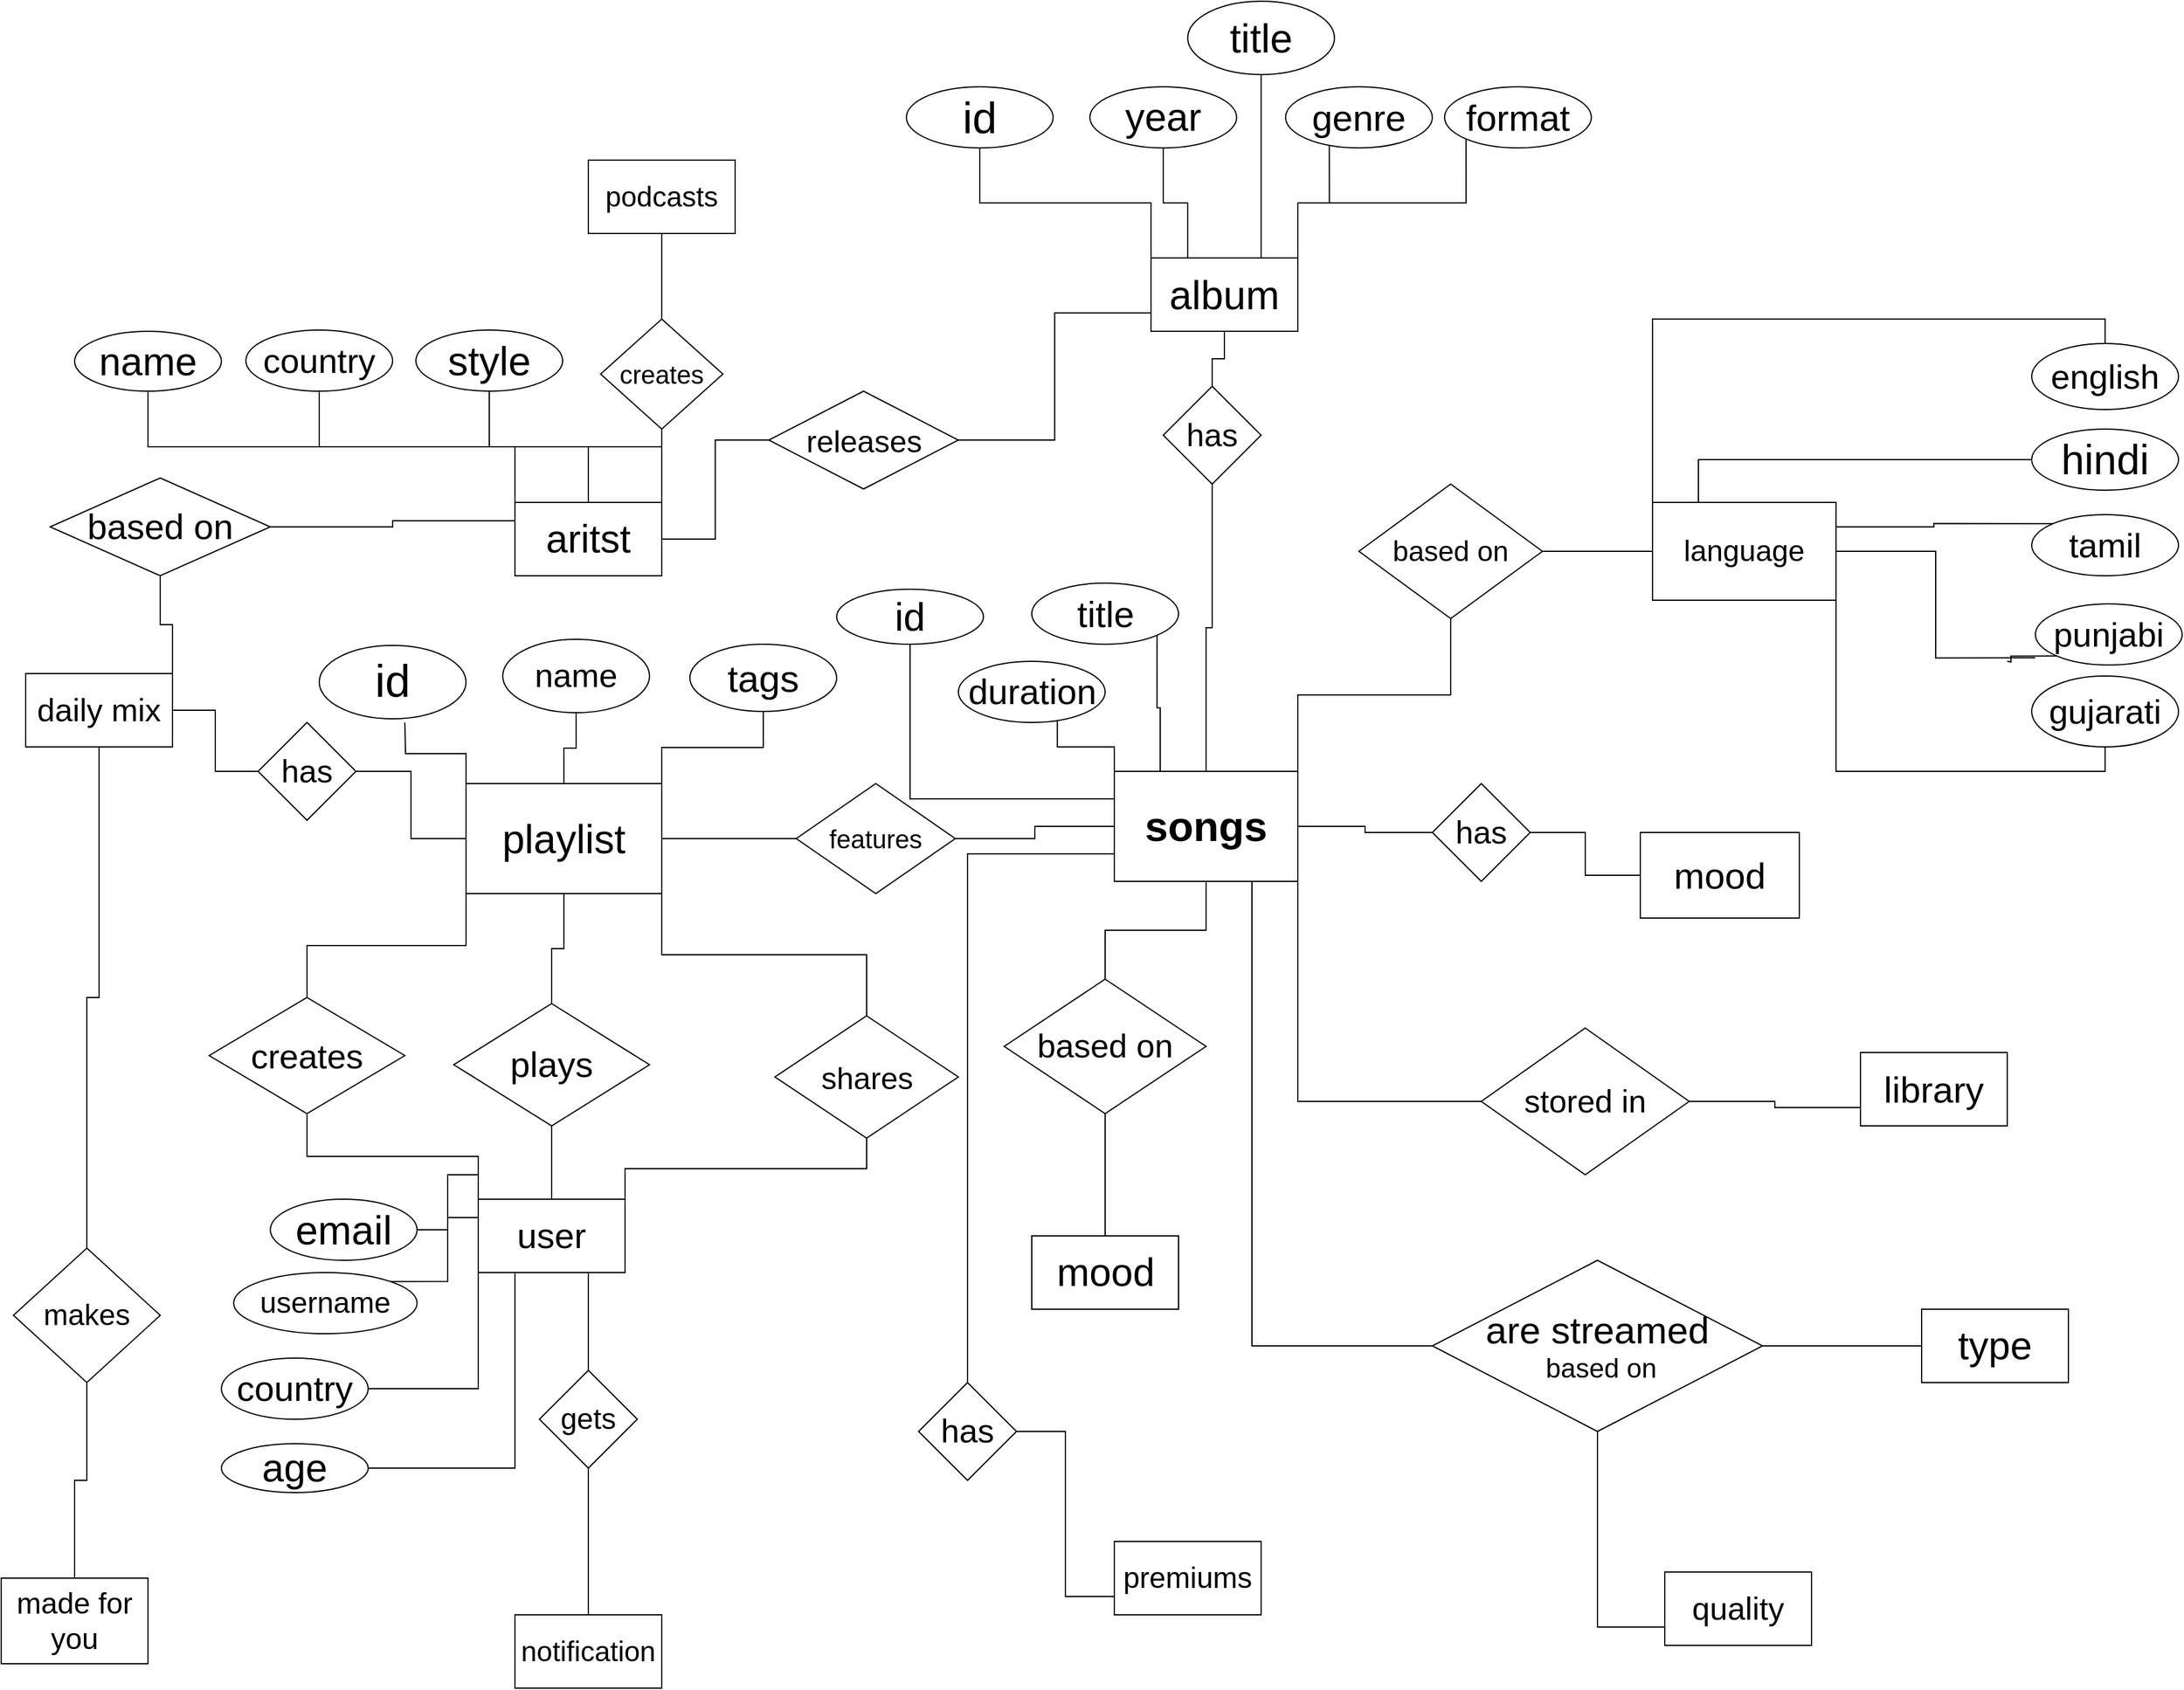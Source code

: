 <mxfile version="13.9.2" type="github">
  <diagram id="R2lEEEUBdFMjLlhIrx00" name="Page-1">
    <mxGraphModel dx="2480" dy="1480" grid="1" gridSize="10" guides="1" tooltips="1" connect="1" arrows="1" fold="1" page="1" pageScale="1" pageWidth="6000" pageHeight="4000" math="0" shadow="0" extFonts="Permanent Marker^https://fonts.googleapis.com/css?family=Permanent+Marker">
      <root>
        <mxCell id="0" />
        <mxCell id="1" parent="0" />
        <mxCell id="SyLdga9zzhKKT4LGNAI1-30" style="edgeStyle=orthogonalEdgeStyle;rounded=0;orthogonalLoop=1;jettySize=auto;html=1;exitX=0.5;exitY=1;exitDx=0;exitDy=0;startArrow=none;startFill=0;endArrow=none;endFill=0;" parent="1" source="SyLdga9zzhKKT4LGNAI1-2" target="SyLdga9zzhKKT4LGNAI1-29" edge="1">
          <mxGeometry relative="1" as="geometry" />
        </mxCell>
        <mxCell id="4Y3qUlOxQgTK4bfvegNu-29" style="edgeStyle=orthogonalEdgeStyle;rounded=0;orthogonalLoop=1;jettySize=auto;html=1;exitX=0;exitY=0;exitDx=0;exitDy=0;entryX=0.5;entryY=1;entryDx=0;entryDy=0;endArrow=none;endFill=0;" edge="1" parent="1" source="SyLdga9zzhKKT4LGNAI1-2" target="4Y3qUlOxQgTK4bfvegNu-27">
          <mxGeometry relative="1" as="geometry" />
        </mxCell>
        <mxCell id="4Y3qUlOxQgTK4bfvegNu-30" style="edgeStyle=orthogonalEdgeStyle;rounded=0;orthogonalLoop=1;jettySize=auto;html=1;exitX=0.25;exitY=0;exitDx=0;exitDy=0;entryX=0.5;entryY=1;entryDx=0;entryDy=0;endArrow=none;endFill=0;" edge="1" parent="1" source="SyLdga9zzhKKT4LGNAI1-2" target="4Y3qUlOxQgTK4bfvegNu-26">
          <mxGeometry relative="1" as="geometry" />
        </mxCell>
        <mxCell id="4Y3qUlOxQgTK4bfvegNu-32" style="edgeStyle=orthogonalEdgeStyle;rounded=0;orthogonalLoop=1;jettySize=auto;html=1;exitX=0.75;exitY=0;exitDx=0;exitDy=0;entryX=0.5;entryY=1;entryDx=0;entryDy=0;endArrow=none;endFill=0;" edge="1" parent="1" source="SyLdga9zzhKKT4LGNAI1-2" target="4Y3qUlOxQgTK4bfvegNu-23">
          <mxGeometry relative="1" as="geometry" />
        </mxCell>
        <mxCell id="4Y3qUlOxQgTK4bfvegNu-33" style="edgeStyle=orthogonalEdgeStyle;rounded=0;orthogonalLoop=1;jettySize=auto;html=1;exitX=1;exitY=0;exitDx=0;exitDy=0;entryX=0.298;entryY=0.886;entryDx=0;entryDy=0;entryPerimeter=0;endArrow=none;endFill=0;" edge="1" parent="1" source="SyLdga9zzhKKT4LGNAI1-2" target="4Y3qUlOxQgTK4bfvegNu-25">
          <mxGeometry relative="1" as="geometry" />
        </mxCell>
        <mxCell id="4Y3qUlOxQgTK4bfvegNu-34" style="edgeStyle=orthogonalEdgeStyle;rounded=0;orthogonalLoop=1;jettySize=auto;html=1;exitX=1;exitY=0;exitDx=0;exitDy=0;entryX=0;entryY=1;entryDx=0;entryDy=0;endArrow=none;endFill=0;" edge="1" parent="1" source="SyLdga9zzhKKT4LGNAI1-2" target="4Y3qUlOxQgTK4bfvegNu-24">
          <mxGeometry relative="1" as="geometry" />
        </mxCell>
        <mxCell id="SyLdga9zzhKKT4LGNAI1-2" value="&lt;font style=&quot;font-size: 33px&quot;&gt;album&lt;/font&gt;" style="rounded=0;whiteSpace=wrap;html=1;" parent="1" vertex="1">
          <mxGeometry x="1060" y="230" width="120" height="60" as="geometry" />
        </mxCell>
        <mxCell id="SyLdga9zzhKKT4LGNAI1-42" style="edgeStyle=orthogonalEdgeStyle;rounded=0;orthogonalLoop=1;jettySize=auto;html=1;exitX=1;exitY=0;exitDx=0;exitDy=0;startArrow=none;startFill=0;endArrow=none;endFill=0;" parent="1" source="SyLdga9zzhKKT4LGNAI1-3" target="SyLdga9zzhKKT4LGNAI1-41" edge="1">
          <mxGeometry relative="1" as="geometry" />
        </mxCell>
        <mxCell id="SyLdga9zzhKKT4LGNAI1-3" value="&lt;font style=&quot;font-size: 26px&quot;&gt;daily mix&lt;br&gt;&lt;/font&gt;" style="rounded=0;whiteSpace=wrap;html=1;" parent="1" vertex="1">
          <mxGeometry x="140" y="570" width="120" height="60" as="geometry" />
        </mxCell>
        <mxCell id="SyLdga9zzhKKT4LGNAI1-50" style="edgeStyle=orthogonalEdgeStyle;rounded=0;orthogonalLoop=1;jettySize=auto;html=1;exitX=0.5;exitY=0;exitDx=0;exitDy=0;entryX=0.5;entryY=1;entryDx=0;entryDy=0;startArrow=none;startFill=0;endArrow=none;endFill=0;" parent="1" source="SyLdga9zzhKKT4LGNAI1-4" target="SyLdga9zzhKKT4LGNAI1-48" edge="1">
          <mxGeometry relative="1" as="geometry" />
        </mxCell>
        <mxCell id="SyLdga9zzhKKT4LGNAI1-51" style="edgeStyle=orthogonalEdgeStyle;rounded=0;orthogonalLoop=1;jettySize=auto;html=1;exitX=0;exitY=0;exitDx=0;exitDy=0;entryX=0.5;entryY=1;entryDx=0;entryDy=0;startArrow=none;startFill=0;endArrow=none;endFill=0;" parent="1" source="SyLdga9zzhKKT4LGNAI1-4" target="SyLdga9zzhKKT4LGNAI1-47" edge="1">
          <mxGeometry relative="1" as="geometry" />
        </mxCell>
        <mxCell id="SyLdga9zzhKKT4LGNAI1-52" style="edgeStyle=orthogonalEdgeStyle;rounded=0;orthogonalLoop=1;jettySize=auto;html=1;exitX=1;exitY=0;exitDx=0;exitDy=0;startArrow=none;startFill=0;endArrow=none;endFill=0;" parent="1" source="SyLdga9zzhKKT4LGNAI1-4" target="SyLdga9zzhKKT4LGNAI1-49" edge="1">
          <mxGeometry relative="1" as="geometry" />
        </mxCell>
        <mxCell id="SyLdga9zzhKKT4LGNAI1-72" style="edgeStyle=orthogonalEdgeStyle;rounded=0;orthogonalLoop=1;jettySize=auto;html=1;exitX=0.75;exitY=1;exitDx=0;exitDy=0;entryX=0.5;entryY=0;entryDx=0;entryDy=0;startArrow=none;startFill=0;endArrow=none;endFill=0;" parent="1" source="SyLdga9zzhKKT4LGNAI1-4" target="SyLdga9zzhKKT4LGNAI1-71" edge="1">
          <mxGeometry relative="1" as="geometry" />
        </mxCell>
        <mxCell id="4Y3qUlOxQgTK4bfvegNu-2" style="edgeStyle=orthogonalEdgeStyle;rounded=0;orthogonalLoop=1;jettySize=auto;html=1;exitX=0;exitY=0;exitDx=0;exitDy=0;entryX=1;entryY=0.5;entryDx=0;entryDy=0;endArrow=none;endFill=0;" edge="1" parent="1" source="SyLdga9zzhKKT4LGNAI1-4" target="4Y3qUlOxQgTK4bfvegNu-1">
          <mxGeometry relative="1" as="geometry" />
        </mxCell>
        <mxCell id="4Y3qUlOxQgTK4bfvegNu-4" style="edgeStyle=orthogonalEdgeStyle;rounded=0;orthogonalLoop=1;jettySize=auto;html=1;exitX=0;exitY=0.25;exitDx=0;exitDy=0;entryX=1;entryY=0;entryDx=0;entryDy=0;endArrow=none;endFill=0;" edge="1" parent="1" source="SyLdga9zzhKKT4LGNAI1-4" target="4Y3qUlOxQgTK4bfvegNu-3">
          <mxGeometry relative="1" as="geometry" />
        </mxCell>
        <mxCell id="4Y3qUlOxQgTK4bfvegNu-6" style="edgeStyle=orthogonalEdgeStyle;rounded=0;orthogonalLoop=1;jettySize=auto;html=1;exitX=0;exitY=1;exitDx=0;exitDy=0;entryX=1;entryY=0.5;entryDx=0;entryDy=0;endArrow=none;endFill=0;" edge="1" parent="1" source="SyLdga9zzhKKT4LGNAI1-4" target="4Y3qUlOxQgTK4bfvegNu-5">
          <mxGeometry relative="1" as="geometry" />
        </mxCell>
        <mxCell id="4Y3qUlOxQgTK4bfvegNu-8" style="edgeStyle=orthogonalEdgeStyle;rounded=0;orthogonalLoop=1;jettySize=auto;html=1;exitX=0.25;exitY=1;exitDx=0;exitDy=0;entryX=1;entryY=0.5;entryDx=0;entryDy=0;endArrow=none;endFill=0;" edge="1" parent="1" source="SyLdga9zzhKKT4LGNAI1-4" target="4Y3qUlOxQgTK4bfvegNu-7">
          <mxGeometry relative="1" as="geometry" />
        </mxCell>
        <mxCell id="SyLdga9zzhKKT4LGNAI1-4" value="&lt;font style=&quot;font-size: 29px&quot;&gt;user&lt;/font&gt;" style="rounded=0;whiteSpace=wrap;html=1;" parent="1" vertex="1">
          <mxGeometry x="510" y="1000" width="120" height="60" as="geometry" />
        </mxCell>
        <mxCell id="SyLdga9zzhKKT4LGNAI1-5" value="&lt;font style=&quot;font-size: 26px&quot;&gt;quality&lt;/font&gt;" style="rounded=0;whiteSpace=wrap;html=1;" parent="1" vertex="1">
          <mxGeometry x="1480" y="1305" width="120" height="60" as="geometry" />
        </mxCell>
        <mxCell id="SyLdga9zzhKKT4LGNAI1-6" value="&lt;font style=&quot;font-size: 24px&quot;&gt;premiums&lt;/font&gt;" style="rounded=0;whiteSpace=wrap;html=1;" parent="1" vertex="1">
          <mxGeometry x="1030" y="1280" width="120" height="60" as="geometry" />
        </mxCell>
        <mxCell id="4Y3qUlOxQgTK4bfvegNu-44" style="edgeStyle=orthogonalEdgeStyle;rounded=0;orthogonalLoop=1;jettySize=auto;html=1;exitX=0.5;exitY=0;exitDx=0;exitDy=0;entryX=0.5;entryY=1;entryDx=0;entryDy=0;endArrow=none;endFill=0;" edge="1" parent="1" source="SyLdga9zzhKKT4LGNAI1-7" target="SyLdga9zzhKKT4LGNAI1-44">
          <mxGeometry relative="1" as="geometry" />
        </mxCell>
        <mxCell id="SyLdga9zzhKKT4LGNAI1-7" value="&lt;font style=&quot;font-size: 24px&quot;&gt;made for you&lt;br&gt;&lt;/font&gt;" style="rounded=0;whiteSpace=wrap;html=1;" parent="1" vertex="1">
          <mxGeometry x="120" y="1310" width="120" height="70" as="geometry" />
        </mxCell>
        <mxCell id="SyLdga9zzhKKT4LGNAI1-8" value="&lt;font style=&quot;font-size: 30px&quot;&gt;library&lt;/font&gt;" style="rounded=0;whiteSpace=wrap;html=1;" parent="1" vertex="1">
          <mxGeometry x="1640" y="880" width="120" height="60" as="geometry" />
        </mxCell>
        <mxCell id="SyLdga9zzhKKT4LGNAI1-9" value="&lt;font style=&quot;font-size: 32px&quot;&gt;mood&lt;/font&gt;" style="rounded=0;whiteSpace=wrap;html=1;" parent="1" vertex="1">
          <mxGeometry x="962.5" y="1030" width="120" height="60" as="geometry" />
        </mxCell>
        <mxCell id="SyLdga9zzhKKT4LGNAI1-20" style="edgeStyle=orthogonalEdgeStyle;rounded=0;orthogonalLoop=1;jettySize=auto;html=1;exitX=1;exitY=0.5;exitDx=0;exitDy=0;entryX=0;entryY=0.5;entryDx=0;entryDy=0;startArrow=none;startFill=0;endArrow=none;endFill=0;" parent="1" source="SyLdga9zzhKKT4LGNAI1-10" target="SyLdga9zzhKKT4LGNAI1-19" edge="1">
          <mxGeometry relative="1" as="geometry" />
        </mxCell>
        <mxCell id="SyLdga9zzhKKT4LGNAI1-23" style="edgeStyle=orthogonalEdgeStyle;rounded=0;orthogonalLoop=1;jettySize=auto;html=1;exitX=0;exitY=0.5;exitDx=0;exitDy=0;entryX=1;entryY=0.5;entryDx=0;entryDy=0;startArrow=none;startFill=0;endArrow=none;endFill=0;" parent="1" source="SyLdga9zzhKKT4LGNAI1-10" target="SyLdga9zzhKKT4LGNAI1-22" edge="1">
          <mxGeometry relative="1" as="geometry" />
        </mxCell>
        <mxCell id="SyLdga9zzhKKT4LGNAI1-34" style="edgeStyle=orthogonalEdgeStyle;rounded=0;orthogonalLoop=1;jettySize=auto;html=1;exitX=0.5;exitY=1;exitDx=0;exitDy=0;entryX=0.5;entryY=0;entryDx=0;entryDy=0;startArrow=none;startFill=0;endArrow=none;endFill=0;" parent="1" source="SyLdga9zzhKKT4LGNAI1-10" target="SyLdga9zzhKKT4LGNAI1-32" edge="1">
          <mxGeometry relative="1" as="geometry" />
        </mxCell>
        <mxCell id="SyLdga9zzhKKT4LGNAI1-58" style="edgeStyle=orthogonalEdgeStyle;rounded=0;orthogonalLoop=1;jettySize=auto;html=1;exitX=1;exitY=0;exitDx=0;exitDy=0;entryX=0.5;entryY=1;entryDx=0;entryDy=0;startArrow=none;startFill=0;endArrow=none;endFill=0;" parent="1" source="SyLdga9zzhKKT4LGNAI1-10" target="SyLdga9zzhKKT4LGNAI1-57" edge="1">
          <mxGeometry relative="1" as="geometry" />
        </mxCell>
        <mxCell id="SyLdga9zzhKKT4LGNAI1-62" style="edgeStyle=orthogonalEdgeStyle;rounded=0;orthogonalLoop=1;jettySize=auto;html=1;exitX=1;exitY=1;exitDx=0;exitDy=0;entryX=0;entryY=0.5;entryDx=0;entryDy=0;startArrow=none;startFill=0;endArrow=none;endFill=0;" parent="1" source="SyLdga9zzhKKT4LGNAI1-10" target="SyLdga9zzhKKT4LGNAI1-60" edge="1">
          <mxGeometry relative="1" as="geometry" />
        </mxCell>
        <mxCell id="SyLdga9zzhKKT4LGNAI1-66" style="edgeStyle=orthogonalEdgeStyle;rounded=0;orthogonalLoop=1;jettySize=auto;html=1;exitX=0;exitY=0.75;exitDx=0;exitDy=0;entryX=0.5;entryY=0;entryDx=0;entryDy=0;startArrow=none;startFill=0;endArrow=none;endFill=0;" parent="1" source="SyLdga9zzhKKT4LGNAI1-10" target="SyLdga9zzhKKT4LGNAI1-65" edge="1">
          <mxGeometry relative="1" as="geometry" />
        </mxCell>
        <mxCell id="SyLdga9zzhKKT4LGNAI1-69" style="edgeStyle=orthogonalEdgeStyle;rounded=0;orthogonalLoop=1;jettySize=auto;html=1;exitX=0.75;exitY=1;exitDx=0;exitDy=0;entryX=0;entryY=0.5;entryDx=0;entryDy=0;startArrow=none;startFill=0;endArrow=none;endFill=0;" parent="1" source="SyLdga9zzhKKT4LGNAI1-10" target="SyLdga9zzhKKT4LGNAI1-68" edge="1">
          <mxGeometry relative="1" as="geometry" />
        </mxCell>
        <mxCell id="4Y3qUlOxQgTK4bfvegNu-40" style="edgeStyle=orthogonalEdgeStyle;rounded=0;orthogonalLoop=1;jettySize=auto;html=1;exitX=0;exitY=0.25;exitDx=0;exitDy=0;entryX=0.5;entryY=1;entryDx=0;entryDy=0;endArrow=none;endFill=0;" edge="1" parent="1" source="SyLdga9zzhKKT4LGNAI1-10" target="4Y3qUlOxQgTK4bfvegNu-37">
          <mxGeometry relative="1" as="geometry" />
        </mxCell>
        <mxCell id="4Y3qUlOxQgTK4bfvegNu-41" style="edgeStyle=orthogonalEdgeStyle;rounded=0;orthogonalLoop=1;jettySize=auto;html=1;exitX=0;exitY=0;exitDx=0;exitDy=0;entryX=0.674;entryY=0.914;entryDx=0;entryDy=0;entryPerimeter=0;endArrow=none;endFill=0;" edge="1" parent="1" source="SyLdga9zzhKKT4LGNAI1-10" target="4Y3qUlOxQgTK4bfvegNu-38">
          <mxGeometry relative="1" as="geometry" />
        </mxCell>
        <mxCell id="4Y3qUlOxQgTK4bfvegNu-42" style="edgeStyle=orthogonalEdgeStyle;rounded=0;orthogonalLoop=1;jettySize=auto;html=1;exitX=0.25;exitY=0;exitDx=0;exitDy=0;entryX=1;entryY=1;entryDx=0;entryDy=0;endArrow=none;endFill=0;" edge="1" parent="1" source="SyLdga9zzhKKT4LGNAI1-10" target="4Y3qUlOxQgTK4bfvegNu-39">
          <mxGeometry relative="1" as="geometry" />
        </mxCell>
        <mxCell id="SyLdga9zzhKKT4LGNAI1-10" value="&lt;b&gt;&lt;font style=&quot;font-size: 34px&quot;&gt;songs&lt;/font&gt;&lt;/b&gt;" style="rounded=0;whiteSpace=wrap;html=1;" parent="1" vertex="1">
          <mxGeometry x="1030" y="650" width="150" height="90" as="geometry" />
        </mxCell>
        <mxCell id="SyLdga9zzhKKT4LGNAI1-11" value="&lt;font style=&quot;font-size: 30px&quot;&gt;mood&lt;/font&gt;" style="rounded=0;whiteSpace=wrap;html=1;" parent="1" vertex="1">
          <mxGeometry x="1460" y="700" width="130" height="70" as="geometry" />
        </mxCell>
        <mxCell id="SyLdga9zzhKKT4LGNAI1-39" style="edgeStyle=orthogonalEdgeStyle;rounded=0;orthogonalLoop=1;jettySize=auto;html=1;exitX=0;exitY=0.5;exitDx=0;exitDy=0;startArrow=none;startFill=0;endArrow=none;endFill=0;" parent="1" source="SyLdga9zzhKKT4LGNAI1-12" target="SyLdga9zzhKKT4LGNAI1-38" edge="1">
          <mxGeometry relative="1" as="geometry" />
        </mxCell>
        <mxCell id="4Y3qUlOxQgTK4bfvegNu-13" style="edgeStyle=orthogonalEdgeStyle;rounded=0;orthogonalLoop=1;jettySize=auto;html=1;exitX=1;exitY=0;exitDx=0;exitDy=0;entryX=0.5;entryY=1;entryDx=0;entryDy=0;endArrow=none;endFill=0;" edge="1" parent="1" source="SyLdga9zzhKKT4LGNAI1-12" target="4Y3qUlOxQgTK4bfvegNu-11">
          <mxGeometry relative="1" as="geometry" />
        </mxCell>
        <mxCell id="4Y3qUlOxQgTK4bfvegNu-14" style="edgeStyle=orthogonalEdgeStyle;rounded=0;orthogonalLoop=1;jettySize=auto;html=1;exitX=0.5;exitY=0;exitDx=0;exitDy=0;entryX=0.5;entryY=1;entryDx=0;entryDy=0;endArrow=none;endFill=0;" edge="1" parent="1" source="SyLdga9zzhKKT4LGNAI1-12" target="4Y3qUlOxQgTK4bfvegNu-10">
          <mxGeometry relative="1" as="geometry" />
        </mxCell>
        <mxCell id="4Y3qUlOxQgTK4bfvegNu-15" style="edgeStyle=orthogonalEdgeStyle;rounded=0;orthogonalLoop=1;jettySize=auto;html=1;exitX=0;exitY=0;exitDx=0;exitDy=0;endArrow=none;endFill=0;" edge="1" parent="1" source="SyLdga9zzhKKT4LGNAI1-12">
          <mxGeometry relative="1" as="geometry">
            <mxPoint x="450" y="610" as="targetPoint" />
          </mxGeometry>
        </mxCell>
        <mxCell id="SyLdga9zzhKKT4LGNAI1-12" value="&lt;font style=&quot;font-size: 33px&quot;&gt;playlist&lt;/font&gt;" style="rounded=0;whiteSpace=wrap;html=1;" parent="1" vertex="1">
          <mxGeometry x="500" y="660" width="160" height="90" as="geometry" />
        </mxCell>
        <mxCell id="4Y3qUlOxQgTK4bfvegNu-52" style="edgeStyle=orthogonalEdgeStyle;rounded=0;orthogonalLoop=1;jettySize=auto;html=1;exitX=0;exitY=0;exitDx=0;exitDy=0;entryX=0.5;entryY=0;entryDx=0;entryDy=0;endArrow=none;endFill=0;" edge="1" parent="1" source="SyLdga9zzhKKT4LGNAI1-13" target="4Y3qUlOxQgTK4bfvegNu-46">
          <mxGeometry relative="1" as="geometry" />
        </mxCell>
        <mxCell id="4Y3qUlOxQgTK4bfvegNu-53" style="edgeStyle=orthogonalEdgeStyle;rounded=0;orthogonalLoop=1;jettySize=auto;html=1;exitX=0.25;exitY=0;exitDx=0;exitDy=0;entryX=0;entryY=0.5;entryDx=0;entryDy=0;endArrow=none;endFill=0;" edge="1" parent="1" source="SyLdga9zzhKKT4LGNAI1-13" target="4Y3qUlOxQgTK4bfvegNu-47">
          <mxGeometry relative="1" as="geometry" />
        </mxCell>
        <mxCell id="4Y3qUlOxQgTK4bfvegNu-54" style="edgeStyle=orthogonalEdgeStyle;rounded=0;orthogonalLoop=1;jettySize=auto;html=1;exitX=1;exitY=0.25;exitDx=0;exitDy=0;entryX=0;entryY=0;entryDx=0;entryDy=0;endArrow=none;endFill=0;" edge="1" parent="1" source="SyLdga9zzhKKT4LGNAI1-13" target="4Y3qUlOxQgTK4bfvegNu-51">
          <mxGeometry relative="1" as="geometry" />
        </mxCell>
        <mxCell id="4Y3qUlOxQgTK4bfvegNu-55" style="edgeStyle=orthogonalEdgeStyle;rounded=0;orthogonalLoop=1;jettySize=auto;html=1;exitX=1;exitY=0.5;exitDx=0;exitDy=0;entryX=-0.001;entryY=0.883;entryDx=0;entryDy=0;entryPerimeter=0;endArrow=none;endFill=0;" edge="1" parent="1" source="SyLdga9zzhKKT4LGNAI1-13" target="4Y3qUlOxQgTK4bfvegNu-48">
          <mxGeometry relative="1" as="geometry" />
        </mxCell>
        <mxCell id="4Y3qUlOxQgTK4bfvegNu-56" style="edgeStyle=orthogonalEdgeStyle;rounded=0;orthogonalLoop=1;jettySize=auto;html=1;exitX=1;exitY=1;exitDx=0;exitDy=0;entryX=0.5;entryY=1;entryDx=0;entryDy=0;endArrow=none;endFill=0;" edge="1" parent="1" source="SyLdga9zzhKKT4LGNAI1-13" target="4Y3qUlOxQgTK4bfvegNu-49">
          <mxGeometry relative="1" as="geometry" />
        </mxCell>
        <mxCell id="SyLdga9zzhKKT4LGNAI1-13" value="&lt;font style=&quot;font-size: 24px&quot;&gt;language&lt;/font&gt;" style="rounded=0;whiteSpace=wrap;html=1;" parent="1" vertex="1">
          <mxGeometry x="1470" y="430" width="150" height="80" as="geometry" />
        </mxCell>
        <mxCell id="SyLdga9zzhKKT4LGNAI1-14" value="&lt;font style=&quot;font-size: 23px&quot;&gt;notification&lt;/font&gt;" style="rounded=0;whiteSpace=wrap;html=1;" parent="1" vertex="1">
          <mxGeometry x="540" y="1340" width="120" height="60" as="geometry" />
        </mxCell>
        <mxCell id="SyLdga9zzhKKT4LGNAI1-26" style="edgeStyle=orthogonalEdgeStyle;rounded=0;orthogonalLoop=1;jettySize=auto;html=1;exitX=1;exitY=0.5;exitDx=0;exitDy=0;entryX=0;entryY=0.5;entryDx=0;entryDy=0;startArrow=none;startFill=0;endArrow=none;endFill=0;" parent="1" source="SyLdga9zzhKKT4LGNAI1-15" target="SyLdga9zzhKKT4LGNAI1-25" edge="1">
          <mxGeometry relative="1" as="geometry" />
        </mxCell>
        <mxCell id="4Y3qUlOxQgTK4bfvegNu-16" style="edgeStyle=orthogonalEdgeStyle;rounded=0;orthogonalLoop=1;jettySize=auto;html=1;exitX=1;exitY=0;exitDx=0;exitDy=0;entryX=0.5;entryY=1;entryDx=0;entryDy=0;endArrow=none;endFill=0;" edge="1" parent="1" source="SyLdga9zzhKKT4LGNAI1-15" target="SyLdga9zzhKKT4LGNAI1-78">
          <mxGeometry relative="1" as="geometry" />
        </mxCell>
        <mxCell id="4Y3qUlOxQgTK4bfvegNu-20" style="edgeStyle=orthogonalEdgeStyle;rounded=0;orthogonalLoop=1;jettySize=auto;html=1;exitX=1;exitY=0;exitDx=0;exitDy=0;entryX=0.5;entryY=1;entryDx=0;entryDy=0;endArrow=none;endFill=0;" edge="1" parent="1" source="SyLdga9zzhKKT4LGNAI1-15" target="4Y3qUlOxQgTK4bfvegNu-17">
          <mxGeometry relative="1" as="geometry" />
        </mxCell>
        <mxCell id="4Y3qUlOxQgTK4bfvegNu-21" style="edgeStyle=orthogonalEdgeStyle;rounded=0;orthogonalLoop=1;jettySize=auto;html=1;exitX=0.5;exitY=0;exitDx=0;exitDy=0;entryX=0.5;entryY=1;entryDx=0;entryDy=0;endArrow=none;endFill=0;" edge="1" parent="1" source="SyLdga9zzhKKT4LGNAI1-15" target="4Y3qUlOxQgTK4bfvegNu-18">
          <mxGeometry relative="1" as="geometry" />
        </mxCell>
        <mxCell id="4Y3qUlOxQgTK4bfvegNu-22" style="edgeStyle=orthogonalEdgeStyle;rounded=0;orthogonalLoop=1;jettySize=auto;html=1;exitX=0;exitY=0;exitDx=0;exitDy=0;entryX=0.5;entryY=1;entryDx=0;entryDy=0;endArrow=none;endFill=0;" edge="1" parent="1" source="SyLdga9zzhKKT4LGNAI1-15" target="4Y3qUlOxQgTK4bfvegNu-19">
          <mxGeometry relative="1" as="geometry" />
        </mxCell>
        <mxCell id="SyLdga9zzhKKT4LGNAI1-15" value="&lt;font style=&quot;font-size: 32px&quot;&gt;aritst&lt;/font&gt;" style="rounded=0;whiteSpace=wrap;html=1;" parent="1" vertex="1">
          <mxGeometry x="540" y="430" width="120" height="60" as="geometry" />
        </mxCell>
        <mxCell id="SyLdga9zzhKKT4LGNAI1-16" value="&lt;font style=&quot;font-size: 32px&quot;&gt;type&lt;/font&gt;" style="rounded=0;whiteSpace=wrap;html=1;" parent="1" vertex="1">
          <mxGeometry x="1690" y="1090" width="120" height="60" as="geometry" />
        </mxCell>
        <mxCell id="SyLdga9zzhKKT4LGNAI1-18" value="&lt;font style=&quot;font-size: 23px&quot;&gt;podcasts&lt;/font&gt;" style="rounded=0;whiteSpace=wrap;html=1;" parent="1" vertex="1">
          <mxGeometry x="600" y="150" width="120" height="60" as="geometry" />
        </mxCell>
        <mxCell id="SyLdga9zzhKKT4LGNAI1-21" style="edgeStyle=orthogonalEdgeStyle;rounded=0;orthogonalLoop=1;jettySize=auto;html=1;exitX=1;exitY=0.5;exitDx=0;exitDy=0;startArrow=none;startFill=0;endArrow=none;endFill=0;" parent="1" source="SyLdga9zzhKKT4LGNAI1-19" target="SyLdga9zzhKKT4LGNAI1-11" edge="1">
          <mxGeometry relative="1" as="geometry" />
        </mxCell>
        <mxCell id="SyLdga9zzhKKT4LGNAI1-19" value="&lt;font style=&quot;font-size: 26px&quot;&gt;has&lt;/font&gt;" style="rhombus;whiteSpace=wrap;html=1;" parent="1" vertex="1">
          <mxGeometry x="1290" y="660" width="80" height="80" as="geometry" />
        </mxCell>
        <mxCell id="SyLdga9zzhKKT4LGNAI1-24" style="edgeStyle=orthogonalEdgeStyle;rounded=0;orthogonalLoop=1;jettySize=auto;html=1;exitX=0;exitY=0.5;exitDx=0;exitDy=0;entryX=1;entryY=0.5;entryDx=0;entryDy=0;startArrow=none;startFill=0;endArrow=none;endFill=0;" parent="1" source="SyLdga9zzhKKT4LGNAI1-22" target="SyLdga9zzhKKT4LGNAI1-12" edge="1">
          <mxGeometry relative="1" as="geometry" />
        </mxCell>
        <mxCell id="SyLdga9zzhKKT4LGNAI1-22" value="&lt;font style=&quot;font-size: 21px&quot;&gt;features&lt;/font&gt;" style="rhombus;whiteSpace=wrap;html=1;" parent="1" vertex="1">
          <mxGeometry x="770" y="660" width="130" height="90" as="geometry" />
        </mxCell>
        <mxCell id="SyLdga9zzhKKT4LGNAI1-28" style="edgeStyle=orthogonalEdgeStyle;rounded=0;orthogonalLoop=1;jettySize=auto;html=1;exitX=1;exitY=0.5;exitDx=0;exitDy=0;entryX=0;entryY=0.75;entryDx=0;entryDy=0;startArrow=none;startFill=0;endArrow=none;endFill=0;" parent="1" source="SyLdga9zzhKKT4LGNAI1-25" target="SyLdga9zzhKKT4LGNAI1-2" edge="1">
          <mxGeometry relative="1" as="geometry" />
        </mxCell>
        <mxCell id="SyLdga9zzhKKT4LGNAI1-25" value="&lt;font style=&quot;font-size: 25px&quot;&gt;releases&lt;/font&gt;" style="rhombus;whiteSpace=wrap;html=1;" parent="1" vertex="1">
          <mxGeometry x="747.5" y="339" width="155" height="80" as="geometry" />
        </mxCell>
        <mxCell id="SyLdga9zzhKKT4LGNAI1-31" style="edgeStyle=orthogonalEdgeStyle;rounded=0;orthogonalLoop=1;jettySize=auto;html=1;exitX=0.5;exitY=1;exitDx=0;exitDy=0;entryX=0.5;entryY=0;entryDx=0;entryDy=0;startArrow=none;startFill=0;endArrow=none;endFill=0;" parent="1" source="SyLdga9zzhKKT4LGNAI1-29" target="SyLdga9zzhKKT4LGNAI1-10" edge="1">
          <mxGeometry relative="1" as="geometry" />
        </mxCell>
        <mxCell id="SyLdga9zzhKKT4LGNAI1-29" value="&lt;font style=&quot;font-size: 26px&quot;&gt;has&lt;/font&gt;" style="rhombus;whiteSpace=wrap;html=1;" parent="1" vertex="1">
          <mxGeometry x="1070" y="335" width="80" height="80" as="geometry" />
        </mxCell>
        <mxCell id="SyLdga9zzhKKT4LGNAI1-35" style="edgeStyle=orthogonalEdgeStyle;rounded=0;orthogonalLoop=1;jettySize=auto;html=1;exitX=0.5;exitY=1;exitDx=0;exitDy=0;startArrow=none;startFill=0;endArrow=none;endFill=0;" parent="1" source="SyLdga9zzhKKT4LGNAI1-32" target="SyLdga9zzhKKT4LGNAI1-9" edge="1">
          <mxGeometry relative="1" as="geometry" />
        </mxCell>
        <mxCell id="SyLdga9zzhKKT4LGNAI1-32" value="&lt;font style=&quot;font-size: 27px&quot;&gt;based on&lt;br&gt;&lt;/font&gt;" style="rhombus;whiteSpace=wrap;html=1;" parent="1" vertex="1">
          <mxGeometry x="940" y="820" width="165" height="110" as="geometry" />
        </mxCell>
        <mxCell id="SyLdga9zzhKKT4LGNAI1-40" style="edgeStyle=orthogonalEdgeStyle;rounded=0;orthogonalLoop=1;jettySize=auto;html=1;exitX=0;exitY=0.5;exitDx=0;exitDy=0;entryX=1;entryY=0.5;entryDx=0;entryDy=0;startArrow=none;startFill=0;endArrow=none;endFill=0;" parent="1" source="SyLdga9zzhKKT4LGNAI1-38" target="SyLdga9zzhKKT4LGNAI1-3" edge="1">
          <mxGeometry relative="1" as="geometry" />
        </mxCell>
        <mxCell id="SyLdga9zzhKKT4LGNAI1-38" value="&lt;font style=&quot;font-size: 26px&quot;&gt;has&lt;/font&gt;" style="rhombus;whiteSpace=wrap;html=1;" parent="1" vertex="1">
          <mxGeometry x="330" y="610" width="80" height="80" as="geometry" />
        </mxCell>
        <mxCell id="SyLdga9zzhKKT4LGNAI1-43" style="edgeStyle=orthogonalEdgeStyle;rounded=0;orthogonalLoop=1;jettySize=auto;html=1;exitX=1;exitY=0.5;exitDx=0;exitDy=0;entryX=0;entryY=0.25;entryDx=0;entryDy=0;startArrow=none;startFill=0;endArrow=none;endFill=0;" parent="1" source="SyLdga9zzhKKT4LGNAI1-41" target="SyLdga9zzhKKT4LGNAI1-15" edge="1">
          <mxGeometry relative="1" as="geometry" />
        </mxCell>
        <mxCell id="SyLdga9zzhKKT4LGNAI1-41" value="&lt;font style=&quot;font-size: 29px&quot;&gt;based on&lt;br&gt;&lt;/font&gt;" style="rhombus;whiteSpace=wrap;html=1;" parent="1" vertex="1">
          <mxGeometry x="160" y="410" width="180" height="80" as="geometry" />
        </mxCell>
        <mxCell id="4Y3qUlOxQgTK4bfvegNu-45" style="edgeStyle=orthogonalEdgeStyle;rounded=0;orthogonalLoop=1;jettySize=auto;html=1;exitX=0.5;exitY=0;exitDx=0;exitDy=0;entryX=0.5;entryY=1;entryDx=0;entryDy=0;endArrow=none;endFill=0;" edge="1" parent="1" source="SyLdga9zzhKKT4LGNAI1-44" target="SyLdga9zzhKKT4LGNAI1-3">
          <mxGeometry relative="1" as="geometry" />
        </mxCell>
        <mxCell id="SyLdga9zzhKKT4LGNAI1-44" value="&lt;font style=&quot;font-size: 24px&quot;&gt;makes&lt;/font&gt;" style="rhombus;whiteSpace=wrap;html=1;" parent="1" vertex="1">
          <mxGeometry x="130" y="1040" width="120" height="110" as="geometry" />
        </mxCell>
        <mxCell id="SyLdga9zzhKKT4LGNAI1-53" style="edgeStyle=orthogonalEdgeStyle;rounded=0;orthogonalLoop=1;jettySize=auto;html=1;exitX=0.5;exitY=0;exitDx=0;exitDy=0;entryX=0;entryY=1;entryDx=0;entryDy=0;startArrow=none;startFill=0;endArrow=none;endFill=0;" parent="1" source="SyLdga9zzhKKT4LGNAI1-47" target="SyLdga9zzhKKT4LGNAI1-12" edge="1">
          <mxGeometry relative="1" as="geometry" />
        </mxCell>
        <mxCell id="SyLdga9zzhKKT4LGNAI1-47" value="&lt;font style=&quot;font-size: 28px&quot;&gt;creates&lt;/font&gt;" style="rhombus;whiteSpace=wrap;html=1;" parent="1" vertex="1">
          <mxGeometry x="290" y="835" width="160" height="95" as="geometry" />
        </mxCell>
        <mxCell id="SyLdga9zzhKKT4LGNAI1-55" style="edgeStyle=orthogonalEdgeStyle;rounded=0;orthogonalLoop=1;jettySize=auto;html=1;exitX=0.5;exitY=0;exitDx=0;exitDy=0;entryX=0.5;entryY=1;entryDx=0;entryDy=0;startArrow=none;startFill=0;endArrow=none;endFill=0;" parent="1" source="SyLdga9zzhKKT4LGNAI1-48" target="SyLdga9zzhKKT4LGNAI1-12" edge="1">
          <mxGeometry relative="1" as="geometry" />
        </mxCell>
        <mxCell id="SyLdga9zzhKKT4LGNAI1-48" value="&lt;font style=&quot;font-size: 29px&quot;&gt;plays&lt;/font&gt;" style="rhombus;whiteSpace=wrap;html=1;" parent="1" vertex="1">
          <mxGeometry x="490" y="840" width="160" height="100" as="geometry" />
        </mxCell>
        <mxCell id="SyLdga9zzhKKT4LGNAI1-56" style="edgeStyle=orthogonalEdgeStyle;rounded=0;orthogonalLoop=1;jettySize=auto;html=1;exitX=0.5;exitY=0;exitDx=0;exitDy=0;entryX=1;entryY=1;entryDx=0;entryDy=0;startArrow=none;startFill=0;endArrow=none;endFill=0;" parent="1" source="SyLdga9zzhKKT4LGNAI1-49" target="SyLdga9zzhKKT4LGNAI1-12" edge="1">
          <mxGeometry relative="1" as="geometry" />
        </mxCell>
        <mxCell id="SyLdga9zzhKKT4LGNAI1-49" value="&lt;font style=&quot;font-size: 25px&quot;&gt;shares&lt;/font&gt;" style="rhombus;whiteSpace=wrap;html=1;" parent="1" vertex="1">
          <mxGeometry x="752.5" y="850" width="150" height="100" as="geometry" />
        </mxCell>
        <mxCell id="SyLdga9zzhKKT4LGNAI1-59" style="edgeStyle=orthogonalEdgeStyle;rounded=0;orthogonalLoop=1;jettySize=auto;html=1;exitX=1;exitY=0.5;exitDx=0;exitDy=0;entryX=0;entryY=0.5;entryDx=0;entryDy=0;startArrow=none;startFill=0;endArrow=none;endFill=0;" parent="1" source="SyLdga9zzhKKT4LGNAI1-57" target="SyLdga9zzhKKT4LGNAI1-13" edge="1">
          <mxGeometry relative="1" as="geometry" />
        </mxCell>
        <mxCell id="SyLdga9zzhKKT4LGNAI1-57" value="&lt;font style=&quot;font-size: 23px&quot;&gt;based on&lt;br&gt;&lt;/font&gt;" style="rhombus;whiteSpace=wrap;html=1;" parent="1" vertex="1">
          <mxGeometry x="1230" y="415" width="150" height="110" as="geometry" />
        </mxCell>
        <mxCell id="SyLdga9zzhKKT4LGNAI1-64" style="edgeStyle=orthogonalEdgeStyle;rounded=0;orthogonalLoop=1;jettySize=auto;html=1;exitX=1;exitY=0.5;exitDx=0;exitDy=0;entryX=0;entryY=0.75;entryDx=0;entryDy=0;startArrow=none;startFill=0;endArrow=none;endFill=0;" parent="1" source="SyLdga9zzhKKT4LGNAI1-60" target="SyLdga9zzhKKT4LGNAI1-8" edge="1">
          <mxGeometry relative="1" as="geometry" />
        </mxCell>
        <mxCell id="SyLdga9zzhKKT4LGNAI1-60" value="&lt;font style=&quot;font-size: 26px&quot;&gt;stored in&lt;br&gt;&lt;/font&gt;" style="rhombus;whiteSpace=wrap;html=1;" parent="1" vertex="1">
          <mxGeometry x="1330" y="860" width="170" height="120" as="geometry" />
        </mxCell>
        <mxCell id="SyLdga9zzhKKT4LGNAI1-67" style="edgeStyle=orthogonalEdgeStyle;rounded=0;orthogonalLoop=1;jettySize=auto;html=1;entryX=0;entryY=0.75;entryDx=0;entryDy=0;startArrow=none;startFill=0;endArrow=none;endFill=0;" parent="1" source="SyLdga9zzhKKT4LGNAI1-65" target="SyLdga9zzhKKT4LGNAI1-6" edge="1">
          <mxGeometry relative="1" as="geometry" />
        </mxCell>
        <mxCell id="SyLdga9zzhKKT4LGNAI1-65" value="&lt;font style=&quot;font-size: 27px&quot;&gt;has&lt;/font&gt;" style="rhombus;whiteSpace=wrap;html=1;" parent="1" vertex="1">
          <mxGeometry x="870" y="1150" width="80" height="80" as="geometry" />
        </mxCell>
        <mxCell id="SyLdga9zzhKKT4LGNAI1-70" style="edgeStyle=orthogonalEdgeStyle;rounded=0;orthogonalLoop=1;jettySize=auto;html=1;entryX=0;entryY=0.75;entryDx=0;entryDy=0;startArrow=none;startFill=0;endArrow=none;endFill=0;" parent="1" source="SyLdga9zzhKKT4LGNAI1-68" target="SyLdga9zzhKKT4LGNAI1-5" edge="1">
          <mxGeometry relative="1" as="geometry" />
        </mxCell>
        <mxCell id="SyLdga9zzhKKT4LGNAI1-77" style="edgeStyle=orthogonalEdgeStyle;rounded=0;orthogonalLoop=1;jettySize=auto;html=1;exitX=1;exitY=0.5;exitDx=0;exitDy=0;entryX=0;entryY=0.5;entryDx=0;entryDy=0;startArrow=none;startFill=0;endArrow=none;endFill=0;" parent="1" source="SyLdga9zzhKKT4LGNAI1-68" target="SyLdga9zzhKKT4LGNAI1-16" edge="1">
          <mxGeometry relative="1" as="geometry" />
        </mxCell>
        <mxCell id="SyLdga9zzhKKT4LGNAI1-68" value="&lt;font style=&quot;font-size: 31px&quot;&gt;are streamed&lt;br&gt;&lt;/font&gt;&lt;font style=&quot;font-size: 22px&quot;&gt;&amp;nbsp;based on&lt;/font&gt;" style="rhombus;whiteSpace=wrap;html=1;" parent="1" vertex="1">
          <mxGeometry x="1290" y="1050" width="270" height="140" as="geometry" />
        </mxCell>
        <mxCell id="SyLdga9zzhKKT4LGNAI1-73" style="edgeStyle=orthogonalEdgeStyle;rounded=0;orthogonalLoop=1;jettySize=auto;html=1;exitX=0.5;exitY=1;exitDx=0;exitDy=0;entryX=0.5;entryY=0;entryDx=0;entryDy=0;startArrow=none;startFill=0;endArrow=none;endFill=0;" parent="1" source="SyLdga9zzhKKT4LGNAI1-71" target="SyLdga9zzhKKT4LGNAI1-14" edge="1">
          <mxGeometry relative="1" as="geometry" />
        </mxCell>
        <mxCell id="SyLdga9zzhKKT4LGNAI1-71" value="&lt;font style=&quot;font-size: 24px&quot;&gt;gets&lt;/font&gt;" style="rhombus;whiteSpace=wrap;html=1;" parent="1" vertex="1">
          <mxGeometry x="560" y="1140" width="80" height="80" as="geometry" />
        </mxCell>
        <mxCell id="SyLdga9zzhKKT4LGNAI1-80" style="edgeStyle=orthogonalEdgeStyle;rounded=0;orthogonalLoop=1;jettySize=auto;html=1;exitX=0.5;exitY=0;exitDx=0;exitDy=0;entryX=0.5;entryY=1;entryDx=0;entryDy=0;startArrow=none;startFill=0;endArrow=none;endFill=0;" parent="1" source="SyLdga9zzhKKT4LGNAI1-78" target="SyLdga9zzhKKT4LGNAI1-18" edge="1">
          <mxGeometry relative="1" as="geometry" />
        </mxCell>
        <mxCell id="SyLdga9zzhKKT4LGNAI1-78" value="&lt;font style=&quot;font-size: 21px&quot;&gt;creates&lt;/font&gt;" style="rhombus;whiteSpace=wrap;html=1;" parent="1" vertex="1">
          <mxGeometry x="610" y="280" width="100" height="90" as="geometry" />
        </mxCell>
        <mxCell id="4Y3qUlOxQgTK4bfvegNu-1" value="&lt;font style=&quot;font-size: 33px&quot;&gt;email&lt;/font&gt;" style="ellipse;whiteSpace=wrap;html=1;" vertex="1" parent="1">
          <mxGeometry x="340" y="1000" width="120" height="50" as="geometry" />
        </mxCell>
        <mxCell id="4Y3qUlOxQgTK4bfvegNu-3" value="&lt;font style=&quot;font-size: 24px&quot;&gt;username&lt;/font&gt;" style="ellipse;whiteSpace=wrap;html=1;" vertex="1" parent="1">
          <mxGeometry x="310" y="1060" width="150" height="50" as="geometry" />
        </mxCell>
        <mxCell id="4Y3qUlOxQgTK4bfvegNu-5" value="&lt;font style=&quot;font-size: 29px&quot;&gt;country&lt;/font&gt;" style="ellipse;whiteSpace=wrap;html=1;" vertex="1" parent="1">
          <mxGeometry x="300" y="1130" width="120" height="50" as="geometry" />
        </mxCell>
        <mxCell id="4Y3qUlOxQgTK4bfvegNu-7" value="&lt;font style=&quot;font-size: 32px&quot;&gt;age&lt;/font&gt;" style="ellipse;whiteSpace=wrap;html=1;" vertex="1" parent="1">
          <mxGeometry x="300" y="1200" width="120" height="40" as="geometry" />
        </mxCell>
        <mxCell id="4Y3qUlOxQgTK4bfvegNu-9" value="&lt;font style=&quot;font-size: 37px&quot;&gt;id&lt;/font&gt;" style="ellipse;whiteSpace=wrap;html=1;" vertex="1" parent="1">
          <mxGeometry x="380" y="547" width="120" height="60" as="geometry" />
        </mxCell>
        <mxCell id="4Y3qUlOxQgTK4bfvegNu-10" value="&lt;font style=&quot;font-size: 27px&quot;&gt;name&lt;/font&gt;" style="ellipse;whiteSpace=wrap;html=1;" vertex="1" parent="1">
          <mxGeometry x="530" y="542" width="120" height="60" as="geometry" />
        </mxCell>
        <mxCell id="4Y3qUlOxQgTK4bfvegNu-11" value="&lt;font style=&quot;font-size: 31px&quot;&gt;tags&lt;/font&gt;" style="ellipse;whiteSpace=wrap;html=1;" vertex="1" parent="1">
          <mxGeometry x="683" y="546" width="120" height="55" as="geometry" />
        </mxCell>
        <mxCell id="4Y3qUlOxQgTK4bfvegNu-17" value="&lt;font style=&quot;font-size: 33px&quot;&gt;style&lt;/font&gt;" style="ellipse;whiteSpace=wrap;html=1;" vertex="1" parent="1">
          <mxGeometry x="459" y="289" width="120" height="50" as="geometry" />
        </mxCell>
        <mxCell id="4Y3qUlOxQgTK4bfvegNu-18" value="&lt;font style=&quot;font-size: 28px&quot;&gt;country&lt;/font&gt;" style="ellipse;whiteSpace=wrap;html=1;" vertex="1" parent="1">
          <mxGeometry x="320" y="289" width="120" height="50" as="geometry" />
        </mxCell>
        <mxCell id="4Y3qUlOxQgTK4bfvegNu-19" value="&lt;font style=&quot;font-size: 32px&quot;&gt;name&lt;/font&gt;" style="ellipse;whiteSpace=wrap;html=1;" vertex="1" parent="1">
          <mxGeometry x="180" y="290" width="120" height="49" as="geometry" />
        </mxCell>
        <mxCell id="4Y3qUlOxQgTK4bfvegNu-23" value="&lt;font style=&quot;font-size: 33px&quot;&gt;title&lt;/font&gt;" style="ellipse;whiteSpace=wrap;html=1;" vertex="1" parent="1">
          <mxGeometry x="1090" y="20" width="120" height="60" as="geometry" />
        </mxCell>
        <mxCell id="4Y3qUlOxQgTK4bfvegNu-24" value="&lt;font style=&quot;font-size: 30px&quot;&gt;format&lt;/font&gt;" style="ellipse;whiteSpace=wrap;html=1;" vertex="1" parent="1">
          <mxGeometry x="1300" y="90" width="120" height="50" as="geometry" />
        </mxCell>
        <mxCell id="4Y3qUlOxQgTK4bfvegNu-25" value="&lt;font style=&quot;font-size: 30px&quot;&gt;genre&lt;/font&gt;" style="ellipse;whiteSpace=wrap;html=1;" vertex="1" parent="1">
          <mxGeometry x="1170" y="90" width="120" height="50" as="geometry" />
        </mxCell>
        <mxCell id="4Y3qUlOxQgTK4bfvegNu-26" value="&lt;font style=&quot;font-size: 32px&quot;&gt;year&lt;/font&gt;" style="ellipse;whiteSpace=wrap;html=1;" vertex="1" parent="1">
          <mxGeometry x="1010" y="90" width="120" height="50" as="geometry" />
        </mxCell>
        <mxCell id="4Y3qUlOxQgTK4bfvegNu-27" value="&lt;font style=&quot;font-size: 36px&quot;&gt;id&lt;/font&gt;" style="ellipse;whiteSpace=wrap;html=1;" vertex="1" parent="1">
          <mxGeometry x="860" y="90" width="120" height="50" as="geometry" />
        </mxCell>
        <mxCell id="4Y3qUlOxQgTK4bfvegNu-37" value="&lt;font style=&quot;font-size: 32px&quot;&gt;id&lt;/font&gt;" style="ellipse;whiteSpace=wrap;html=1;" vertex="1" parent="1">
          <mxGeometry x="803" y="501" width="120" height="45" as="geometry" />
        </mxCell>
        <mxCell id="4Y3qUlOxQgTK4bfvegNu-38" value="&lt;font style=&quot;font-size: 29px&quot;&gt;duration&lt;/font&gt;" style="ellipse;whiteSpace=wrap;html=1;" vertex="1" parent="1">
          <mxGeometry x="902.5" y="560" width="120" height="50" as="geometry" />
        </mxCell>
        <mxCell id="4Y3qUlOxQgTK4bfvegNu-39" value="&lt;font style=&quot;font-size: 30px&quot;&gt;title&lt;/font&gt;" style="ellipse;whiteSpace=wrap;html=1;" vertex="1" parent="1">
          <mxGeometry x="962.5" y="496" width="120" height="50" as="geometry" />
        </mxCell>
        <mxCell id="4Y3qUlOxQgTK4bfvegNu-46" value="&lt;font style=&quot;font-size: 28px&quot;&gt;english&lt;/font&gt;" style="ellipse;whiteSpace=wrap;html=1;" vertex="1" parent="1">
          <mxGeometry x="1780" y="300" width="120" height="54" as="geometry" />
        </mxCell>
        <mxCell id="4Y3qUlOxQgTK4bfvegNu-47" value="&lt;font style=&quot;font-size: 34px&quot;&gt;hindi&lt;/font&gt;" style="ellipse;whiteSpace=wrap;html=1;" vertex="1" parent="1">
          <mxGeometry x="1780" y="370" width="120" height="50" as="geometry" />
        </mxCell>
        <mxCell id="4Y3qUlOxQgTK4bfvegNu-57" style="edgeStyle=orthogonalEdgeStyle;rounded=0;orthogonalLoop=1;jettySize=auto;html=1;exitX=0;exitY=1;exitDx=0;exitDy=0;endArrow=none;endFill=0;" edge="1" parent="1" source="4Y3qUlOxQgTK4bfvegNu-48">
          <mxGeometry relative="1" as="geometry">
            <mxPoint x="1760" y="560.0" as="targetPoint" />
          </mxGeometry>
        </mxCell>
        <mxCell id="4Y3qUlOxQgTK4bfvegNu-48" value="&lt;font style=&quot;font-size: 28px&quot;&gt;punjabi&lt;/font&gt;" style="ellipse;whiteSpace=wrap;html=1;" vertex="1" parent="1">
          <mxGeometry x="1783" y="513" width="120" height="50" as="geometry" />
        </mxCell>
        <mxCell id="4Y3qUlOxQgTK4bfvegNu-49" value="&lt;font style=&quot;font-size: 28px&quot;&gt;gujarati&lt;/font&gt;" style="ellipse;whiteSpace=wrap;html=1;" vertex="1" parent="1">
          <mxGeometry x="1780" y="572" width="120" height="58" as="geometry" />
        </mxCell>
        <mxCell id="4Y3qUlOxQgTK4bfvegNu-51" value="&lt;font style=&quot;font-size: 28px&quot;&gt;tamil&lt;/font&gt;" style="ellipse;whiteSpace=wrap;html=1;" vertex="1" parent="1">
          <mxGeometry x="1780" y="440" width="120" height="50" as="geometry" />
        </mxCell>
      </root>
    </mxGraphModel>
  </diagram>
</mxfile>

